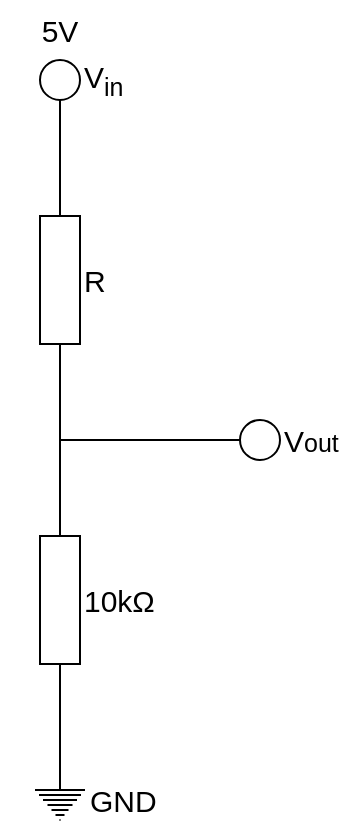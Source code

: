 <mxfile>
    <diagram id="jN7ZKdExXru6YnrL6GAh" name="ページ1">
        <mxGraphModel dx="1003" dy="573" grid="1" gridSize="10" guides="1" tooltips="1" connect="1" arrows="1" fold="1" page="1" pageScale="1" pageWidth="827" pageHeight="1169" math="0" shadow="0">
            <root>
                <mxCell id="0"/>
                <mxCell id="1" parent="0"/>
                <mxCell id="5" value="" style="edgeStyle=none;html=1;rounded=1;curved=0;startArrow=none;startFill=0;endArrow=none;endFill=0;" edge="1" parent="1" source="3" target="4">
                    <mxGeometry relative="1" as="geometry"/>
                </mxCell>
                <mxCell id="13" value="" style="edgeStyle=none;html=1;endArrow=none;endFill=0;" edge="1" parent="1" source="3" target="10">
                    <mxGeometry relative="1" as="geometry"/>
                </mxCell>
                <mxCell id="3" value="R" style="pointerEvents=1;verticalLabelPosition=middle;shadow=0;dashed=0;align=left;html=1;verticalAlign=middle;shape=mxgraph.electrical.resistors.resistor_1;direction=south;fontSize=15;labelPosition=right;" vertex="1" parent="1">
                    <mxGeometry x="450" y="150" width="20" height="100" as="geometry"/>
                </mxCell>
                <mxCell id="14" value="" style="edgeStyle=none;html=1;endArrow=none;endFill=0;" edge="1" parent="1" source="4" target="6">
                    <mxGeometry relative="1" as="geometry"/>
                </mxCell>
                <mxCell id="4" value="10kΩ" style="pointerEvents=1;verticalLabelPosition=middle;shadow=0;dashed=0;align=left;html=1;verticalAlign=middle;shape=mxgraph.electrical.resistors.resistor_1;direction=south;fontSize=15;labelPosition=right;" vertex="1" parent="1">
                    <mxGeometry x="450" y="310" width="20" height="100" as="geometry"/>
                </mxCell>
                <mxCell id="6" value="GND" style="pointerEvents=1;verticalLabelPosition=middle;shadow=0;dashed=0;align=left;html=1;verticalAlign=middle;shape=mxgraph.electrical.signal_sources.protective_earth;fontSize=15;labelPosition=right;" vertex="1" parent="1">
                    <mxGeometry x="447.5" y="450" width="25" height="20" as="geometry"/>
                </mxCell>
                <mxCell id="10" value="V&lt;sub&gt;in&lt;/sub&gt;" style="ellipse;whiteSpace=wrap;html=1;aspect=fixed;labelPosition=right;verticalLabelPosition=middle;align=left;verticalAlign=middle;fontSize=15;" vertex="1" parent="1">
                    <mxGeometry x="450" y="90" width="20" height="20" as="geometry"/>
                </mxCell>
                <mxCell id="16" value="" style="edgeStyle=none;html=1;endArrow=none;endFill=0;" edge="1" parent="1" source="15">
                    <mxGeometry relative="1" as="geometry">
                        <mxPoint x="460" y="280" as="targetPoint"/>
                    </mxGeometry>
                </mxCell>
                <mxCell id="15" value="V&lt;span style=&quot;font-size: 12.5px;&quot;&gt;out&lt;/span&gt;" style="ellipse;whiteSpace=wrap;html=1;aspect=fixed;labelPosition=right;verticalLabelPosition=middle;align=left;verticalAlign=middle;fontSize=15;" vertex="1" parent="1">
                    <mxGeometry x="550" y="270" width="20" height="20" as="geometry"/>
                </mxCell>
                <mxCell id="17" value="5V" style="text;html=1;align=center;verticalAlign=middle;whiteSpace=wrap;rounded=0;fontSize=15;" vertex="1" parent="1">
                    <mxGeometry x="430" y="60" width="60" height="30" as="geometry"/>
                </mxCell>
            </root>
        </mxGraphModel>
    </diagram>
</mxfile>
